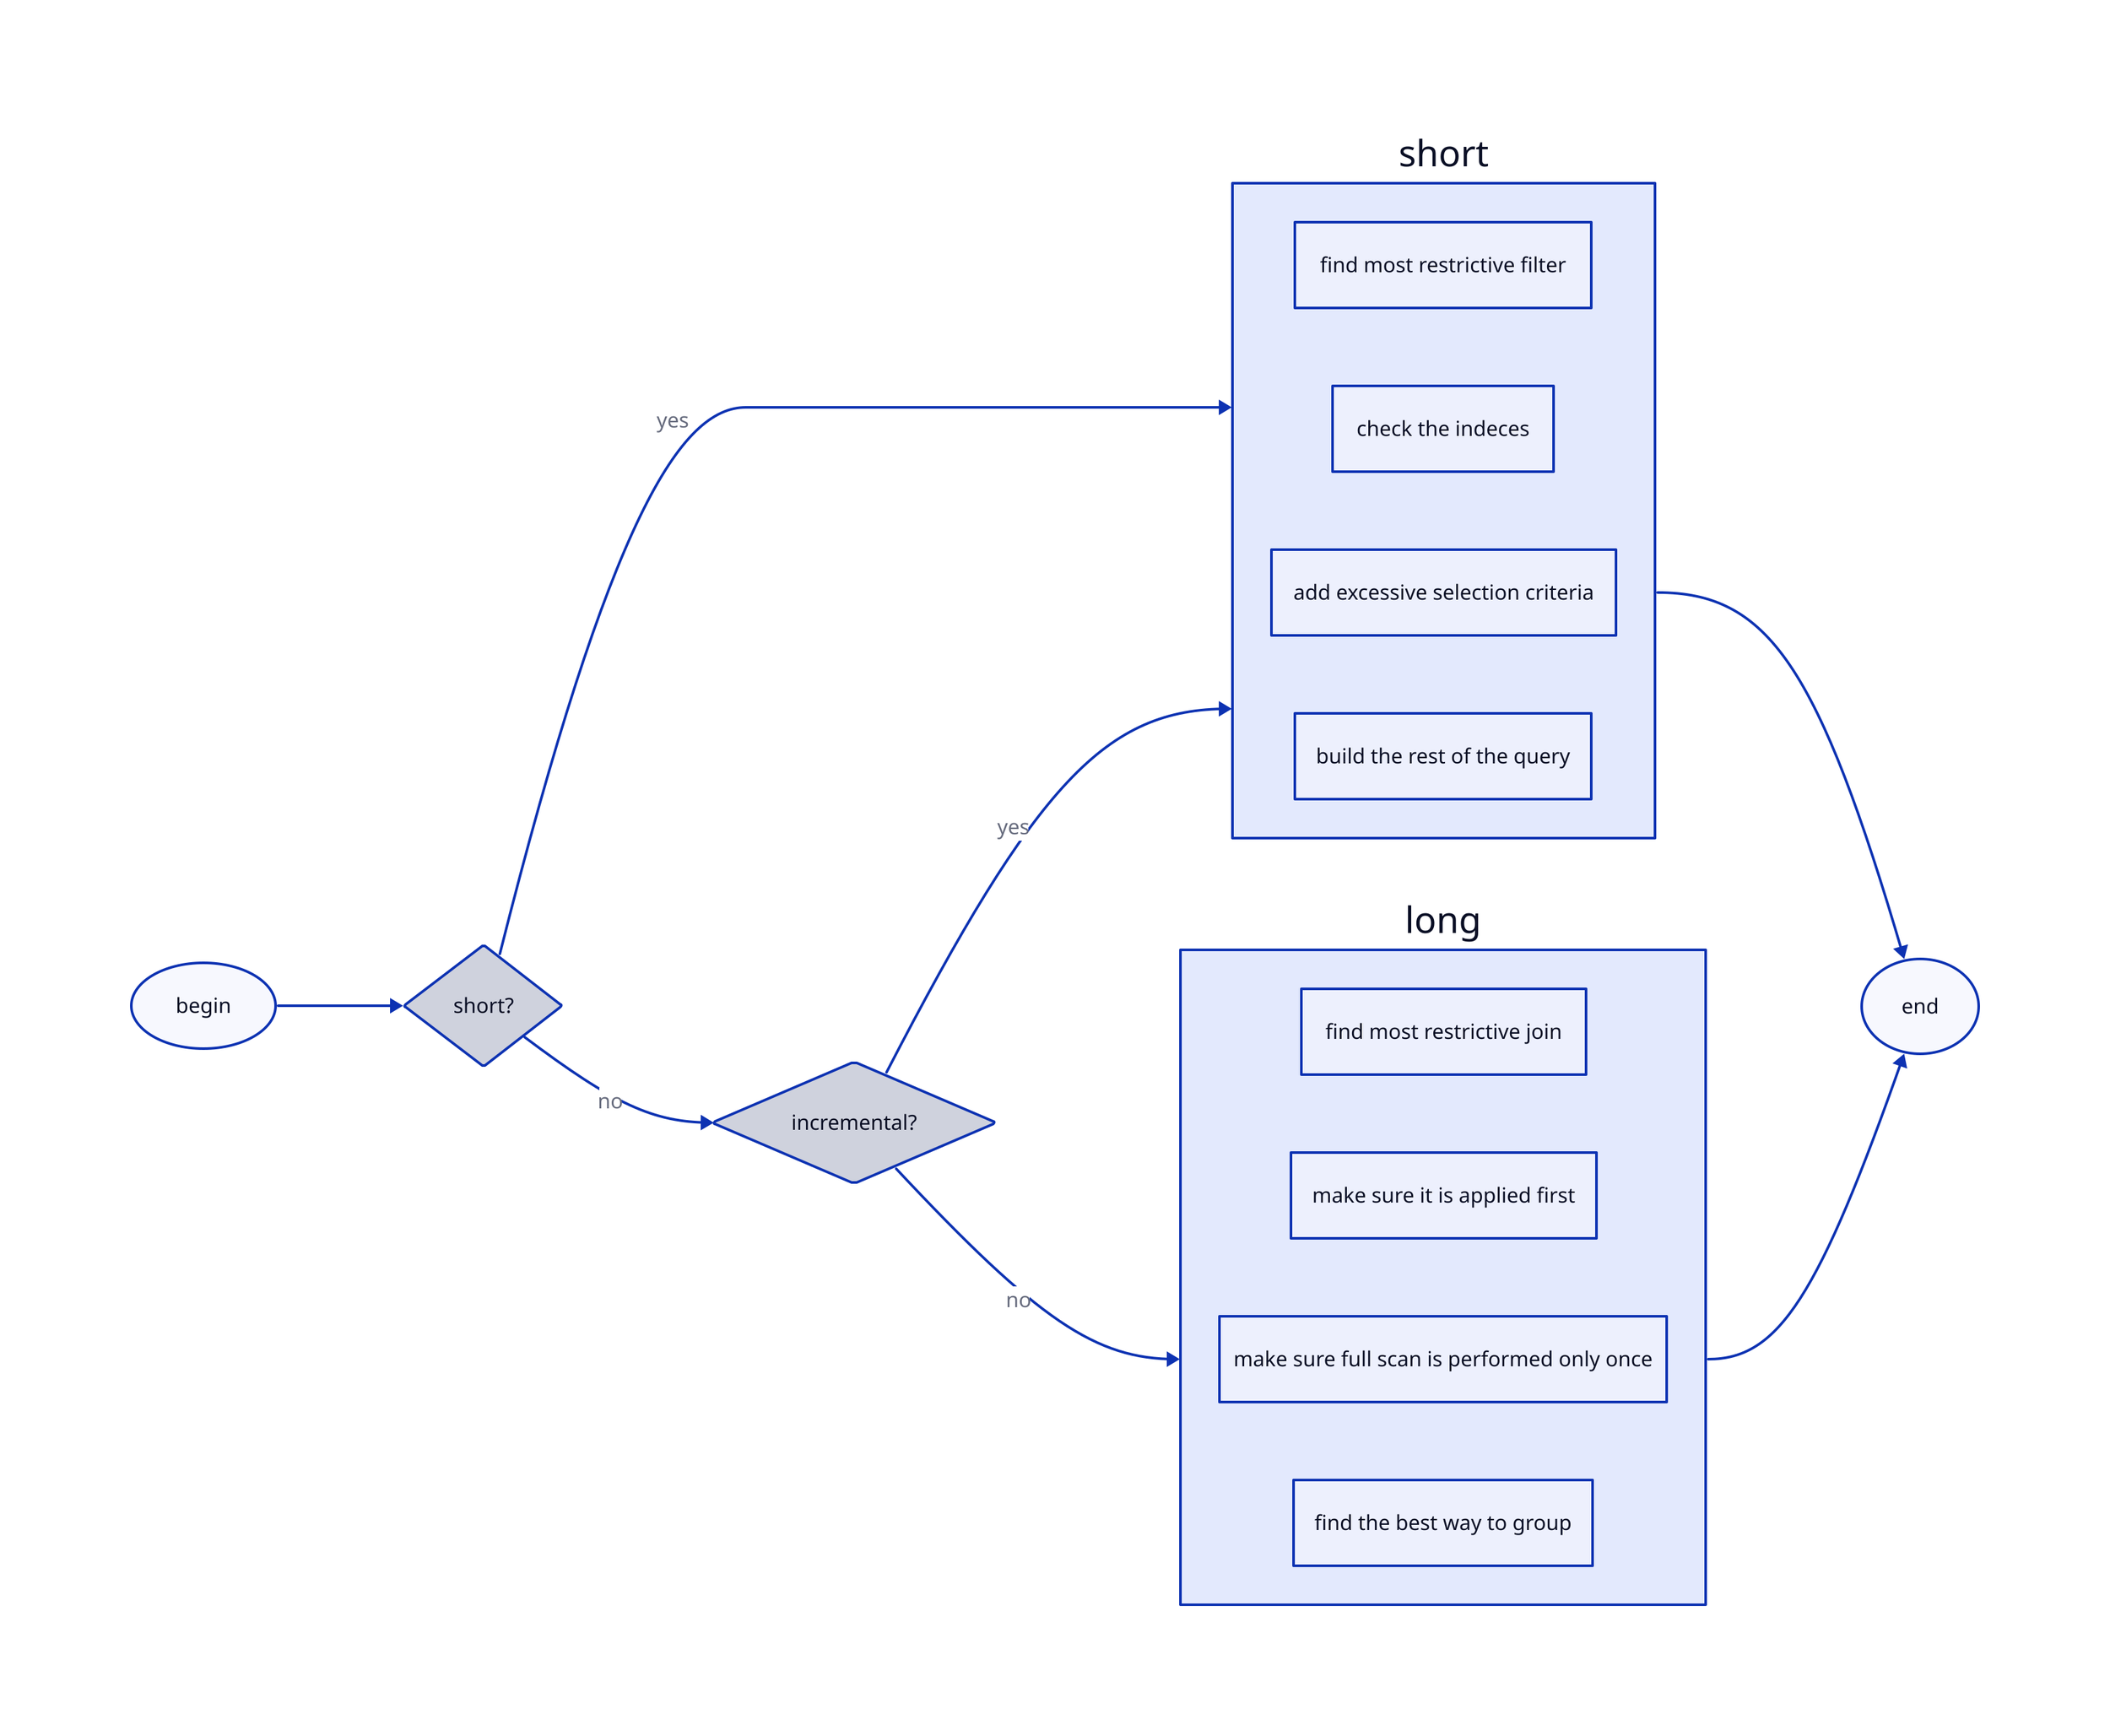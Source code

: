 direction: right

begin{
    shape: oval
}

begin -> short?

short?{
    shape: diamond
}


incremental?{
    shape: diamond
}

short? -> short : yes
short? -> incremental? : no
incremental? -> short : yes
incremental? -> long : no

short{
    find most restrictive filter
    check the indeces
    add excessive selection criteria
    build the rest of the query
}

long{
    find most restrictive join
    make sure it is applied first
    make sure full scan is performed only once
    find the best way to group
}

short -> end
long -> end

end.shape: oval